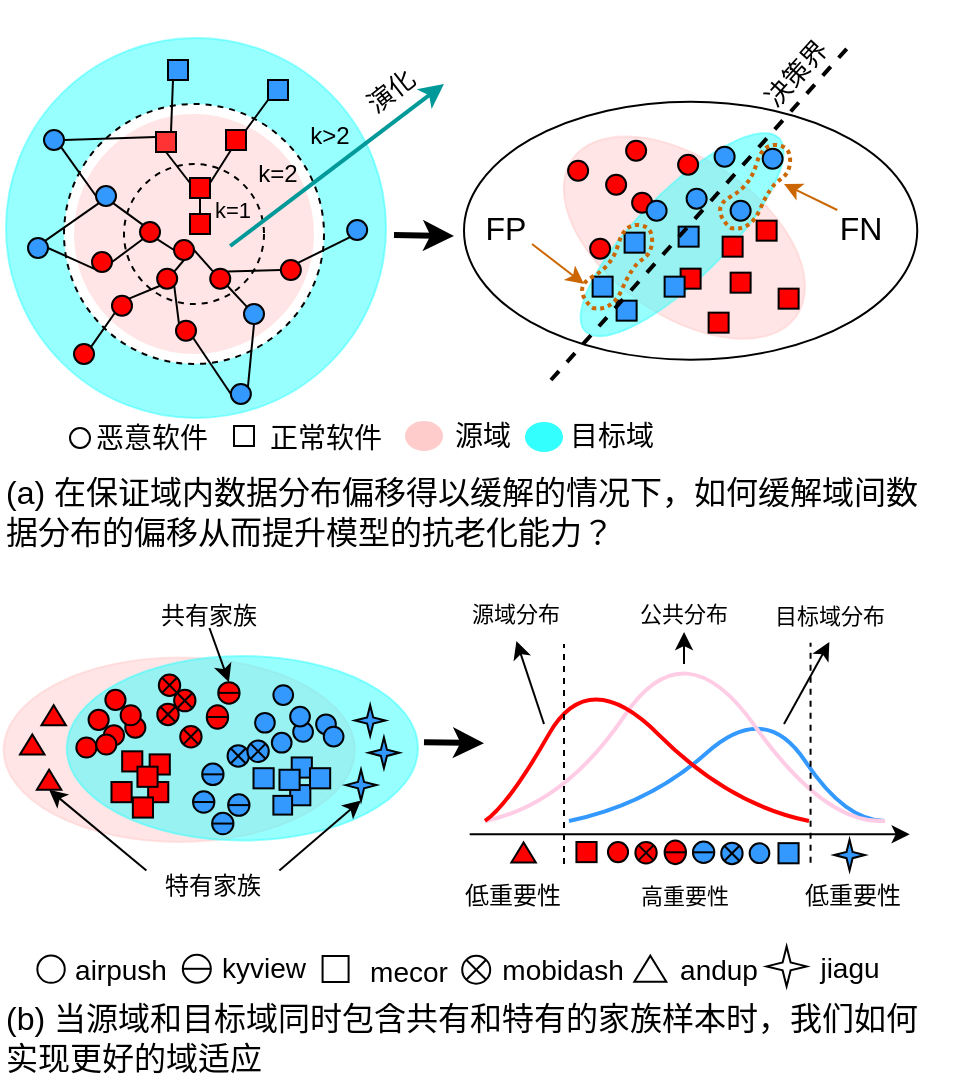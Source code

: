 <mxfile version="24.0.5" type="github">
  <diagram name="第 1 页" id="Jam8xNho5npcZTjq4bq5">
    <mxGraphModel dx="896" dy="1682" grid="1" gridSize="10" guides="1" tooltips="1" connect="1" arrows="1" fold="1" page="1" pageScale="1" pageWidth="827" pageHeight="1169" math="0" shadow="0">
      <root>
        <mxCell id="0" />
        <mxCell id="1" parent="0" />
        <mxCell id="_DNDC2X9swd_PHKsb7SI-1" value="" style="ellipse;whiteSpace=wrap;html=1;fontColor=#000000;fillColor=none;" vertex="1" parent="1">
          <mxGeometry x="450" y="-961.17" width="226.62" height="129" as="geometry" />
        </mxCell>
        <mxCell id="_DNDC2X9swd_PHKsb7SI-2" value="" style="ellipse;whiteSpace=wrap;html=1;strokeColor=#FFCCCC;fillColor=#FFCCCC;rotation=-145;gradientColor=none;textOpacity=50;opacity=50;" vertex="1" parent="1">
          <mxGeometry x="491.81" y="-932.17" width="136.75" height="78" as="geometry" />
        </mxCell>
        <mxCell id="_DNDC2X9swd_PHKsb7SI-3" value="" style="ellipse;whiteSpace=wrap;html=1;strokeColor=#33FFFF;fillColor=#33FFFF;rotation=-45;gradientColor=none;textOpacity=50;opacity=50;" vertex="1" parent="1">
          <mxGeometry x="490.68" y="-916.56" width="136.75" height="43.79" as="geometry" />
        </mxCell>
        <mxCell id="_DNDC2X9swd_PHKsb7SI-4" value="" style="ellipse;whiteSpace=wrap;html=1;aspect=fixed;strokeColor=#33FFFF;fillColor=#33FFFF;opacity=50;" vertex="1" parent="1">
          <mxGeometry x="221" y="-993" width="190" height="190" as="geometry" />
        </mxCell>
        <mxCell id="_DNDC2X9swd_PHKsb7SI-5" value="" style="ellipse;whiteSpace=wrap;html=1;aspect=fixed;strokeColor=#000000;fillColor=#FFFFFF;dashed=1;" vertex="1" parent="1">
          <mxGeometry x="250" y="-960" width="130" height="130" as="geometry" />
        </mxCell>
        <mxCell id="_DNDC2X9swd_PHKsb7SI-6" value="" style="ellipse;whiteSpace=wrap;html=1;aspect=fixed;strokeColor=none;fillColor=#FFCCCC;dashed=1;opacity=50;" vertex="1" parent="1">
          <mxGeometry x="255" y="-955" width="120" height="120" as="geometry" />
        </mxCell>
        <mxCell id="_DNDC2X9swd_PHKsb7SI-7" value="" style="ellipse;whiteSpace=wrap;html=1;aspect=fixed;strokeColor=#000000;fillColor=none;dashed=1;" vertex="1" parent="1">
          <mxGeometry x="280" y="-930" width="70" height="70" as="geometry" />
        </mxCell>
        <mxCell id="_DNDC2X9swd_PHKsb7SI-8" style="rounded=0;orthogonalLoop=1;jettySize=auto;html=1;exitX=0.5;exitY=1;exitDx=0;exitDy=0;entryX=1;entryY=0;entryDx=0;entryDy=0;endArrow=none;endFill=0;" edge="1" parent="1" source="_DNDC2X9swd_PHKsb7SI-9" target="_DNDC2X9swd_PHKsb7SI-13">
          <mxGeometry relative="1" as="geometry" />
        </mxCell>
        <mxCell id="_DNDC2X9swd_PHKsb7SI-9" value="" style="ellipse;whiteSpace=wrap;html=1;aspect=fixed;strokeColor=#000000;fillColor=#FF0000;" vertex="1" parent="1">
          <mxGeometry x="305" y="-892" width="10" height="10" as="geometry" />
        </mxCell>
        <mxCell id="_DNDC2X9swd_PHKsb7SI-10" value="" style="endArrow=classic;html=1;rounded=0;strokeWidth=3;" edge="1" parent="1">
          <mxGeometry width="50" height="50" relative="1" as="geometry">
            <mxPoint x="415" y="-894.5" as="sourcePoint" />
            <mxPoint x="445" y="-894" as="targetPoint" />
          </mxGeometry>
        </mxCell>
        <mxCell id="_DNDC2X9swd_PHKsb7SI-11" style="rounded=0;orthogonalLoop=1;jettySize=auto;html=1;exitX=0;exitY=0;exitDx=0;exitDy=0;entryX=1;entryY=0.5;entryDx=0;entryDy=0;endArrow=none;endFill=0;" edge="1" parent="1" source="_DNDC2X9swd_PHKsb7SI-12" target="_DNDC2X9swd_PHKsb7SI-9">
          <mxGeometry relative="1" as="geometry" />
        </mxCell>
        <mxCell id="_DNDC2X9swd_PHKsb7SI-12" value="" style="ellipse;whiteSpace=wrap;html=1;aspect=fixed;strokeColor=#000000;fillColor=#FF0000;" vertex="1" parent="1">
          <mxGeometry x="323.12" y="-877.67" width="10" height="10" as="geometry" />
        </mxCell>
        <mxCell id="_DNDC2X9swd_PHKsb7SI-13" value="" style="ellipse;whiteSpace=wrap;html=1;aspect=fixed;strokeColor=#000000;fillColor=#FF0000;" vertex="1" parent="1">
          <mxGeometry x="296.58" y="-877.67" width="10" height="10" as="geometry" />
        </mxCell>
        <mxCell id="_DNDC2X9swd_PHKsb7SI-14" style="edgeStyle=none;rounded=0;orthogonalLoop=1;jettySize=auto;html=1;exitX=1;exitY=1;exitDx=0;exitDy=0;entryX=0;entryY=0.5;entryDx=0;entryDy=0;strokeColor=#000000;strokeWidth=1;endArrow=none;endFill=0;" edge="1" parent="1" source="_DNDC2X9swd_PHKsb7SI-15" target="_DNDC2X9swd_PHKsb7SI-9">
          <mxGeometry relative="1" as="geometry" />
        </mxCell>
        <mxCell id="_DNDC2X9swd_PHKsb7SI-15" value="" style="ellipse;whiteSpace=wrap;html=1;aspect=fixed;strokeColor=#000000;fillColor=#FF0000;" vertex="1" parent="1">
          <mxGeometry x="288" y="-901" width="10" height="10" as="geometry" />
        </mxCell>
        <mxCell id="_DNDC2X9swd_PHKsb7SI-16" style="edgeStyle=none;rounded=0;orthogonalLoop=1;jettySize=auto;html=1;exitX=1;exitY=0.5;exitDx=0;exitDy=0;entryX=0;entryY=1;entryDx=0;entryDy=0;strokeColor=#000000;strokeWidth=1;startArrow=none;startFill=0;endArrow=none;endFill=0;" edge="1" parent="1" source="_DNDC2X9swd_PHKsb7SI-17" target="_DNDC2X9swd_PHKsb7SI-15">
          <mxGeometry relative="1" as="geometry" />
        </mxCell>
        <mxCell id="_DNDC2X9swd_PHKsb7SI-17" value="" style="ellipse;whiteSpace=wrap;html=1;aspect=fixed;strokeColor=#000000;fillColor=#FF0000;" vertex="1" parent="1">
          <mxGeometry x="264" y="-886" width="10" height="10" as="geometry" />
        </mxCell>
        <mxCell id="_DNDC2X9swd_PHKsb7SI-18" style="edgeStyle=none;rounded=0;orthogonalLoop=1;jettySize=auto;html=1;exitX=0;exitY=0;exitDx=0;exitDy=0;entryX=1;entryY=1;entryDx=0;entryDy=0;endArrow=none;endFill=0;" edge="1" parent="1" source="_DNDC2X9swd_PHKsb7SI-19" target="_DNDC2X9swd_PHKsb7SI-13">
          <mxGeometry relative="1" as="geometry" />
        </mxCell>
        <mxCell id="_DNDC2X9swd_PHKsb7SI-19" value="" style="ellipse;whiteSpace=wrap;html=1;aspect=fixed;strokeColor=#000000;fillColor=#FF0000;" vertex="1" parent="1">
          <mxGeometry x="306" y="-851.67" width="10" height="10" as="geometry" />
        </mxCell>
        <mxCell id="_DNDC2X9swd_PHKsb7SI-20" style="edgeStyle=none;rounded=0;orthogonalLoop=1;jettySize=auto;html=1;exitX=1;exitY=0;exitDx=0;exitDy=0;entryX=0;entryY=1;entryDx=0;entryDy=0;endArrow=none;endFill=0;" edge="1" parent="1" source="_DNDC2X9swd_PHKsb7SI-21" target="_DNDC2X9swd_PHKsb7SI-13">
          <mxGeometry relative="1" as="geometry" />
        </mxCell>
        <mxCell id="_DNDC2X9swd_PHKsb7SI-21" value="" style="ellipse;whiteSpace=wrap;html=1;aspect=fixed;strokeColor=#000000;fillColor=#FF0000;" vertex="1" parent="1">
          <mxGeometry x="274" y="-864.17" width="10" height="10" as="geometry" />
        </mxCell>
        <mxCell id="_DNDC2X9swd_PHKsb7SI-22" style="edgeStyle=none;rounded=0;orthogonalLoop=1;jettySize=auto;html=1;exitX=0;exitY=0;exitDx=0;exitDy=0;entryX=1;entryY=1;entryDx=0;entryDy=0;endArrow=none;endFill=0;" edge="1" parent="1" source="_DNDC2X9swd_PHKsb7SI-23" target="_DNDC2X9swd_PHKsb7SI-12">
          <mxGeometry relative="1" as="geometry" />
        </mxCell>
        <mxCell id="_DNDC2X9swd_PHKsb7SI-23" value="" style="ellipse;whiteSpace=wrap;html=1;aspect=fixed;strokeColor=#000000;fillColor=#3399FF;" vertex="1" parent="1">
          <mxGeometry x="340" y="-860" width="10" height="10" as="geometry" />
        </mxCell>
        <mxCell id="_DNDC2X9swd_PHKsb7SI-24" style="edgeStyle=none;rounded=0;orthogonalLoop=1;jettySize=auto;html=1;exitX=0;exitY=0.5;exitDx=0;exitDy=0;entryX=1;entryY=0;entryDx=0;entryDy=0;endArrow=none;endFill=0;" edge="1" parent="1" source="_DNDC2X9swd_PHKsb7SI-26" target="_DNDC2X9swd_PHKsb7SI-12">
          <mxGeometry relative="1" as="geometry" />
        </mxCell>
        <mxCell id="_DNDC2X9swd_PHKsb7SI-25" style="edgeStyle=none;rounded=0;orthogonalLoop=1;jettySize=auto;html=1;exitX=1;exitY=0;exitDx=0;exitDy=0;entryX=0;entryY=1;entryDx=0;entryDy=0;strokeColor=#000000;strokeWidth=1;endArrow=none;endFill=0;" edge="1" parent="1" source="_DNDC2X9swd_PHKsb7SI-26" target="_DNDC2X9swd_PHKsb7SI-47">
          <mxGeometry relative="1" as="geometry" />
        </mxCell>
        <mxCell id="_DNDC2X9swd_PHKsb7SI-26" value="" style="ellipse;whiteSpace=wrap;html=1;aspect=fixed;strokeColor=#000000;fillColor=#FF0000;" vertex="1" parent="1">
          <mxGeometry x="358.43" y="-882" width="10" height="10" as="geometry" />
        </mxCell>
        <mxCell id="_DNDC2X9swd_PHKsb7SI-27" style="edgeStyle=none;rounded=0;orthogonalLoop=1;jettySize=auto;html=1;exitX=1;exitY=1;exitDx=0;exitDy=0;entryX=0;entryY=0;entryDx=0;entryDy=0;strokeColor=#000000;strokeWidth=1;startArrow=none;startFill=0;endArrow=none;endFill=0;" edge="1" parent="1" source="_DNDC2X9swd_PHKsb7SI-28" target="_DNDC2X9swd_PHKsb7SI-15">
          <mxGeometry relative="1" as="geometry" />
        </mxCell>
        <mxCell id="_DNDC2X9swd_PHKsb7SI-28" value="" style="ellipse;whiteSpace=wrap;html=1;aspect=fixed;strokeColor=#000000;fillColor=#3399FF;" vertex="1" parent="1">
          <mxGeometry x="266" y="-919" width="10" height="10" as="geometry" />
        </mxCell>
        <mxCell id="_DNDC2X9swd_PHKsb7SI-29" style="edgeStyle=none;rounded=0;orthogonalLoop=1;jettySize=auto;html=1;exitX=1;exitY=0.5;exitDx=0;exitDy=0;entryX=0;entryY=0.25;entryDx=0;entryDy=0;strokeColor=#000000;strokeWidth=1;endArrow=none;endFill=0;" edge="1" parent="1" source="_DNDC2X9swd_PHKsb7SI-31" target="_DNDC2X9swd_PHKsb7SI-36">
          <mxGeometry relative="1" as="geometry" />
        </mxCell>
        <mxCell id="_DNDC2X9swd_PHKsb7SI-30" style="edgeStyle=none;rounded=0;orthogonalLoop=1;jettySize=auto;html=1;exitX=1;exitY=1;exitDx=0;exitDy=0;entryX=0;entryY=0.5;entryDx=0;entryDy=0;strokeColor=#000000;strokeWidth=1;endArrow=none;endFill=0;" edge="1" parent="1" source="_DNDC2X9swd_PHKsb7SI-31" target="_DNDC2X9swd_PHKsb7SI-28">
          <mxGeometry relative="1" as="geometry" />
        </mxCell>
        <mxCell id="_DNDC2X9swd_PHKsb7SI-31" value="" style="ellipse;whiteSpace=wrap;html=1;aspect=fixed;strokeColor=#000000;fillColor=#3399FF;" vertex="1" parent="1">
          <mxGeometry x="240" y="-947" width="10" height="10" as="geometry" />
        </mxCell>
        <mxCell id="_DNDC2X9swd_PHKsb7SI-32" value="" style="whiteSpace=wrap;html=1;aspect=fixed;strokeColor=#000000;fillColor=#FF0000;" vertex="1" parent="1">
          <mxGeometry x="313" y="-923" width="10" height="10" as="geometry" />
        </mxCell>
        <mxCell id="_DNDC2X9swd_PHKsb7SI-33" style="edgeStyle=none;rounded=0;orthogonalLoop=1;jettySize=auto;html=1;exitX=0.25;exitY=1;exitDx=0;exitDy=0;entryX=1;entryY=0.25;entryDx=0;entryDy=0;strokeColor=#000000;strokeWidth=1;endArrow=none;endFill=0;" edge="1" parent="1" source="_DNDC2X9swd_PHKsb7SI-34" target="_DNDC2X9swd_PHKsb7SI-32">
          <mxGeometry relative="1" as="geometry" />
        </mxCell>
        <mxCell id="_DNDC2X9swd_PHKsb7SI-34" value="" style="whiteSpace=wrap;html=1;aspect=fixed;strokeColor=#000000;fillColor=#FF0000;" vertex="1" parent="1">
          <mxGeometry x="331" y="-947" width="10" height="10" as="geometry" />
        </mxCell>
        <mxCell id="_DNDC2X9swd_PHKsb7SI-35" style="edgeStyle=none;rounded=0;orthogonalLoop=1;jettySize=auto;html=1;exitX=0.5;exitY=1;exitDx=0;exitDy=0;entryX=0;entryY=0.25;entryDx=0;entryDy=0;strokeColor=#000000;strokeWidth=1;endArrow=none;endFill=0;" edge="1" parent="1" source="_DNDC2X9swd_PHKsb7SI-36" target="_DNDC2X9swd_PHKsb7SI-32">
          <mxGeometry relative="1" as="geometry" />
        </mxCell>
        <mxCell id="_DNDC2X9swd_PHKsb7SI-36" value="" style="whiteSpace=wrap;html=1;aspect=fixed;strokeColor=#000000;fillColor=#FF3333;" vertex="1" parent="1">
          <mxGeometry x="296" y="-946" width="10" height="10" as="geometry" />
        </mxCell>
        <mxCell id="_DNDC2X9swd_PHKsb7SI-37" style="edgeStyle=none;rounded=0;orthogonalLoop=1;jettySize=auto;html=1;exitX=0.25;exitY=1;exitDx=0;exitDy=0;entryX=0.75;entryY=0;entryDx=0;entryDy=0;strokeColor=#000000;strokeWidth=1;endArrow=none;endFill=0;" edge="1" parent="1" source="_DNDC2X9swd_PHKsb7SI-38" target="_DNDC2X9swd_PHKsb7SI-36">
          <mxGeometry relative="1" as="geometry" />
        </mxCell>
        <mxCell id="_DNDC2X9swd_PHKsb7SI-38" value="" style="whiteSpace=wrap;html=1;aspect=fixed;strokeColor=#000000;fillColor=#3399FF;" vertex="1" parent="1">
          <mxGeometry x="302" y="-982" width="10" height="10" as="geometry" />
        </mxCell>
        <mxCell id="_DNDC2X9swd_PHKsb7SI-39" style="edgeStyle=none;rounded=0;orthogonalLoop=1;jettySize=auto;html=1;exitX=0;exitY=1;exitDx=0;exitDy=0;entryX=1;entryY=0;entryDx=0;entryDy=0;strokeColor=#000000;strokeWidth=1;endArrow=none;endFill=0;" edge="1" parent="1" source="_DNDC2X9swd_PHKsb7SI-40" target="_DNDC2X9swd_PHKsb7SI-34">
          <mxGeometry relative="1" as="geometry" />
        </mxCell>
        <mxCell id="_DNDC2X9swd_PHKsb7SI-40" value="" style="whiteSpace=wrap;html=1;aspect=fixed;strokeColor=#000000;fillColor=#3399FF;" vertex="1" parent="1">
          <mxGeometry x="352" y="-972" width="10" height="10" as="geometry" />
        </mxCell>
        <mxCell id="_DNDC2X9swd_PHKsb7SI-41" style="edgeStyle=none;rounded=0;orthogonalLoop=1;jettySize=auto;html=1;exitX=1;exitY=0.5;exitDx=0;exitDy=0;entryX=0;entryY=1;entryDx=0;entryDy=0;strokeColor=#000000;strokeWidth=1;endArrow=none;endFill=0;" edge="1" parent="1" source="_DNDC2X9swd_PHKsb7SI-43" target="_DNDC2X9swd_PHKsb7SI-17">
          <mxGeometry relative="1" as="geometry" />
        </mxCell>
        <mxCell id="_DNDC2X9swd_PHKsb7SI-42" style="edgeStyle=none;rounded=0;orthogonalLoop=1;jettySize=auto;html=1;exitX=1;exitY=0;exitDx=0;exitDy=0;entryX=0;entryY=1;entryDx=0;entryDy=0;strokeColor=#000000;strokeWidth=1;endArrow=none;endFill=0;" edge="1" parent="1" source="_DNDC2X9swd_PHKsb7SI-43" target="_DNDC2X9swd_PHKsb7SI-28">
          <mxGeometry relative="1" as="geometry" />
        </mxCell>
        <mxCell id="_DNDC2X9swd_PHKsb7SI-43" value="" style="ellipse;whiteSpace=wrap;html=1;aspect=fixed;strokeColor=#000000;fillColor=#3399FF;" vertex="1" parent="1">
          <mxGeometry x="232" y="-893" width="10" height="10" as="geometry" />
        </mxCell>
        <mxCell id="_DNDC2X9swd_PHKsb7SI-44" style="edgeStyle=none;rounded=0;orthogonalLoop=1;jettySize=auto;html=1;exitX=1;exitY=0;exitDx=0;exitDy=0;entryX=0.5;entryY=1;entryDx=0;entryDy=0;strokeColor=#000000;strokeWidth=1;endArrow=none;endFill=0;" edge="1" parent="1" source="_DNDC2X9swd_PHKsb7SI-46" target="_DNDC2X9swd_PHKsb7SI-23">
          <mxGeometry relative="1" as="geometry" />
        </mxCell>
        <mxCell id="_DNDC2X9swd_PHKsb7SI-45" style="edgeStyle=none;rounded=0;orthogonalLoop=1;jettySize=auto;html=1;exitX=0;exitY=0.5;exitDx=0;exitDy=0;entryX=1;entryY=1;entryDx=0;entryDy=0;strokeColor=#000000;strokeWidth=1;endArrow=none;endFill=0;" edge="1" parent="1" source="_DNDC2X9swd_PHKsb7SI-46" target="_DNDC2X9swd_PHKsb7SI-19">
          <mxGeometry relative="1" as="geometry" />
        </mxCell>
        <mxCell id="_DNDC2X9swd_PHKsb7SI-46" value="" style="ellipse;whiteSpace=wrap;html=1;aspect=fixed;strokeColor=#000000;fillColor=#3399FF;" vertex="1" parent="1">
          <mxGeometry x="333.43" y="-820" width="10" height="10" as="geometry" />
        </mxCell>
        <mxCell id="_DNDC2X9swd_PHKsb7SI-47" value="" style="ellipse;whiteSpace=wrap;html=1;aspect=fixed;strokeColor=#000000;fillColor=#3399FF;" vertex="1" parent="1">
          <mxGeometry x="391.58" y="-902" width="10" height="10" as="geometry" />
        </mxCell>
        <mxCell id="_DNDC2X9swd_PHKsb7SI-48" style="edgeStyle=none;rounded=0;orthogonalLoop=1;jettySize=auto;html=1;exitX=1;exitY=0;exitDx=0;exitDy=0;entryX=0;entryY=1;entryDx=0;entryDy=0;strokeColor=#000000;strokeWidth=1;startArrow=none;startFill=0;endArrow=none;endFill=0;" edge="1" parent="1" source="_DNDC2X9swd_PHKsb7SI-49" target="_DNDC2X9swd_PHKsb7SI-21">
          <mxGeometry relative="1" as="geometry" />
        </mxCell>
        <mxCell id="_DNDC2X9swd_PHKsb7SI-49" value="" style="ellipse;whiteSpace=wrap;html=1;aspect=fixed;strokeColor=#000000;fillColor=#FF0000;" vertex="1" parent="1">
          <mxGeometry x="255" y="-840" width="10" height="10" as="geometry" />
        </mxCell>
        <mxCell id="_DNDC2X9swd_PHKsb7SI-50" value="" style="endArrow=classic;html=1;rounded=0;strokeWidth=2;strokeColor=#009999;" edge="1" parent="1">
          <mxGeometry width="50" height="50" relative="1" as="geometry">
            <mxPoint x="333.09" y="-889" as="sourcePoint" />
            <mxPoint x="440" y="-970" as="targetPoint" />
          </mxGeometry>
        </mxCell>
        <mxCell id="_DNDC2X9swd_PHKsb7SI-51" value="&lt;font style=&quot;font-size: 13px;&quot;&gt;演化&lt;/font&gt;" style="text;html=1;strokeColor=none;fillColor=none;align=center;verticalAlign=middle;whiteSpace=wrap;rounded=0;fontSize=16;rotation=322;" vertex="1" parent="1">
          <mxGeometry x="392.43" y="-977.38" width="41.47" height="18.76" as="geometry" />
        </mxCell>
        <mxCell id="_DNDC2X9swd_PHKsb7SI-52" value="&lt;font style=&quot;font-size: 13px;&quot;&gt;决策界&lt;/font&gt;" style="text;html=1;strokeColor=none;fillColor=none;align=center;verticalAlign=middle;whiteSpace=wrap;rounded=0;fontSize=16;rotation=312;" vertex="1" parent="1">
          <mxGeometry x="584.71" y="-994.84" width="60" height="37" as="geometry" />
        </mxCell>
        <mxCell id="_DNDC2X9swd_PHKsb7SI-53" value="" style="ellipse;whiteSpace=wrap;html=1;aspect=fixed;strokeColor=#000000;fontSize=16;fillColor=#FFFFFF;gradientColor=none;rotation=-90;container=0;" vertex="1" parent="1">
          <mxGeometry x="236.68" y="-534.27" width="13.696" height="13.696" as="geometry" />
        </mxCell>
        <mxCell id="_DNDC2X9swd_PHKsb7SI-54" value="" style="ellipse;whiteSpace=wrap;html=1;aspect=fixed;strokeColor=#000000;fillColor=#FFFFFF;" vertex="1" parent="1">
          <mxGeometry x="253" y="-798" width="10" height="10" as="geometry" />
        </mxCell>
        <mxCell id="_DNDC2X9swd_PHKsb7SI-55" value="&lt;span style=&quot;font-size: 14px;&quot;&gt;恶意软件&lt;/span&gt;" style="text;html=1;strokeColor=none;fillColor=none;align=center;verticalAlign=middle;whiteSpace=wrap;rounded=0;fontSize=16;" vertex="1" parent="1">
          <mxGeometry x="261" y="-809" width="66" height="30" as="geometry" />
        </mxCell>
        <mxCell id="_DNDC2X9swd_PHKsb7SI-56" value="" style="whiteSpace=wrap;html=1;aspect=fixed;strokeColor=#000000;fillColor=#FFFFFF;" vertex="1" parent="1">
          <mxGeometry x="335" y="-799" width="10" height="10" as="geometry" />
        </mxCell>
        <mxCell id="_DNDC2X9swd_PHKsb7SI-57" value="&lt;span style=&quot;font-size: 14px;&quot;&gt;正常软件&lt;/span&gt;" style="text;html=1;strokeColor=none;fillColor=none;align=center;verticalAlign=middle;whiteSpace=wrap;rounded=0;fontSize=16;" vertex="1" parent="1">
          <mxGeometry x="348" y="-809" width="66" height="30" as="geometry" />
        </mxCell>
        <mxCell id="_DNDC2X9swd_PHKsb7SI-58" value="" style="ellipse;whiteSpace=wrap;html=1;strokeColor=#FFFFFF;fontSize=14;fillColor=#FFCCCC;gradientColor=none;" vertex="1" parent="1">
          <mxGeometry x="420" y="-802" width="20" height="16" as="geometry" />
        </mxCell>
        <mxCell id="_DNDC2X9swd_PHKsb7SI-59" value="" style="ellipse;whiteSpace=wrap;html=1;strokeColor=#FFFFFF;fontSize=14;fillColor=#33FFFF;gradientColor=none;" vertex="1" parent="1">
          <mxGeometry x="480.0" y="-801.5" width="20" height="16" as="geometry" />
        </mxCell>
        <mxCell id="_DNDC2X9swd_PHKsb7SI-60" value="源域" style="text;html=1;strokeColor=none;fillColor=none;align=center;verticalAlign=middle;whiteSpace=wrap;rounded=0;fontSize=14;" vertex="1" parent="1">
          <mxGeometry x="439.06" y="-803" width="40.94" height="18" as="geometry" />
        </mxCell>
        <mxCell id="_DNDC2X9swd_PHKsb7SI-61" value="目标域" style="text;html=1;strokeColor=none;fillColor=none;align=center;verticalAlign=middle;whiteSpace=wrap;rounded=0;fontSize=14;" vertex="1" parent="1">
          <mxGeometry x="501.0" y="-802.5" width="45.54" height="17" as="geometry" />
        </mxCell>
        <mxCell id="_DNDC2X9swd_PHKsb7SI-62" value="&lt;span style=&quot;font-size: 14px;&quot;&gt;airpush&lt;/span&gt;" style="text;html=1;strokeColor=none;fillColor=none;align=center;verticalAlign=middle;whiteSpace=wrap;rounded=0;fontSize=16;" vertex="1" parent="1">
          <mxGeometry x="251.76" y="-536.27" width="52.87" height="16.27" as="geometry" />
        </mxCell>
        <mxCell id="_DNDC2X9swd_PHKsb7SI-63" value="" style="verticalLabelPosition=bottom;verticalAlign=top;html=1;shape=mxgraph.basic.4_point_star_2;dx=0.8;strokeColor=#000000;fontSize=16;fillColor=#FFFFFF;gradientColor=none;rotation=-90;" vertex="1" parent="1">
          <mxGeometry x="601.31" y="-538.8" width="20" height="20" as="geometry" />
        </mxCell>
        <mxCell id="_DNDC2X9swd_PHKsb7SI-64" value="" style="verticalLabelPosition=bottom;verticalAlign=top;html=1;shape=mxgraph.basic.acute_triangle;dx=0.5;rotation=0;fillColor=#FFFFFF;" vertex="1" parent="1">
          <mxGeometry x="535.15" y="-534.12" width="16" height="13" as="geometry" />
        </mxCell>
        <mxCell id="_DNDC2X9swd_PHKsb7SI-65" style="edgeStyle=none;rounded=0;orthogonalLoop=1;jettySize=auto;html=1;exitX=1;exitY=1;exitDx=0;exitDy=0;strokeColor=#CC6600;strokeWidth=1;endArrow=classic;endFill=1;" edge="1" parent="1" source="_DNDC2X9swd_PHKsb7SI-66">
          <mxGeometry relative="1" as="geometry">
            <mxPoint x="510" y="-870" as="targetPoint" />
          </mxGeometry>
        </mxCell>
        <mxCell id="_DNDC2X9swd_PHKsb7SI-66" value="FP" style="text;html=1;strokeColor=none;fillColor=none;align=center;verticalAlign=middle;whiteSpace=wrap;rounded=0;fontSize=16;rotation=0;" vertex="1" parent="1">
          <mxGeometry x="457.68" y="-905.67" width="26.32" height="15.67" as="geometry" />
        </mxCell>
        <mxCell id="_DNDC2X9swd_PHKsb7SI-67" style="edgeStyle=none;rounded=0;orthogonalLoop=1;jettySize=auto;html=1;exitX=0;exitY=0;exitDx=0;exitDy=0;strokeColor=#CC6600;strokeWidth=1;endArrow=classic;endFill=1;" edge="1" parent="1" source="_DNDC2X9swd_PHKsb7SI-68">
          <mxGeometry relative="1" as="geometry">
            <mxPoint x="610" y="-920" as="targetPoint" />
          </mxGeometry>
        </mxCell>
        <mxCell id="_DNDC2X9swd_PHKsb7SI-68" value="FN" style="text;html=1;strokeColor=none;fillColor=none;align=center;verticalAlign=middle;whiteSpace=wrap;rounded=0;fontSize=16;rotation=0;" vertex="1" parent="1">
          <mxGeometry x="636.62" y="-907" width="23.38" height="17" as="geometry" />
        </mxCell>
        <mxCell id="_DNDC2X9swd_PHKsb7SI-69" value="" style="ellipse;whiteSpace=wrap;html=1;aspect=fixed;strokeColor=#000000;fillColor=#FF0000;" vertex="1" parent="1">
          <mxGeometry x="513.06" y="-892.67" width="10" height="10" as="geometry" />
        </mxCell>
        <mxCell id="_DNDC2X9swd_PHKsb7SI-70" value="" style="whiteSpace=wrap;html=1;aspect=fixed;strokeColor=#000000;fillColor=#FF0000;" vertex="1" parent="1">
          <mxGeometry x="583.31" y="-875.67" width="10" height="10" as="geometry" />
        </mxCell>
        <mxCell id="_DNDC2X9swd_PHKsb7SI-71" value="" style="ellipse;whiteSpace=wrap;html=1;aspect=fixed;strokeColor=#000000;fillColor=#3399FF;" vertex="1" parent="1">
          <mxGeometry x="575.31" y="-938.67" width="10" height="10" as="geometry" />
        </mxCell>
        <mxCell id="_DNDC2X9swd_PHKsb7SI-72" value="" style="whiteSpace=wrap;html=1;aspect=fixed;strokeColor=#000000;fillColor=#3399FF;" vertex="1" parent="1">
          <mxGeometry x="526.31" y="-861.67" width="10" height="10" as="geometry" />
        </mxCell>
        <mxCell id="_DNDC2X9swd_PHKsb7SI-73" value="" style="ellipse;whiteSpace=wrap;html=1;aspect=fixed;strokeColor=#000000;fillColor=#FF0000;" vertex="1" parent="1">
          <mxGeometry x="531.06" y="-941.67" width="10" height="10" as="geometry" />
        </mxCell>
        <mxCell id="_DNDC2X9swd_PHKsb7SI-74" value="" style="ellipse;whiteSpace=wrap;html=1;aspect=fixed;strokeColor=#000000;fillColor=#FF0000;" vertex="1" parent="1">
          <mxGeometry x="502.06" y="-931.67" width="10" height="10" as="geometry" />
        </mxCell>
        <mxCell id="_DNDC2X9swd_PHKsb7SI-75" value="" style="ellipse;whiteSpace=wrap;html=1;aspect=fixed;strokeColor=#000000;fillColor=#FF0000;" vertex="1" parent="1">
          <mxGeometry x="534.06" y="-915.67" width="10" height="10" as="geometry" />
        </mxCell>
        <mxCell id="_DNDC2X9swd_PHKsb7SI-76" value="" style="ellipse;whiteSpace=wrap;html=1;aspect=fixed;strokeColor=#000000;fillColor=#FF0000;" vertex="1" parent="1">
          <mxGeometry x="521.06" y="-924.67" width="10" height="10" as="geometry" />
        </mxCell>
        <mxCell id="_DNDC2X9swd_PHKsb7SI-77" value="" style="whiteSpace=wrap;html=1;aspect=fixed;strokeColor=#000000;fillColor=#FF0000;" vertex="1" parent="1">
          <mxGeometry x="607.31" y="-867.67" width="10" height="10" as="geometry" />
        </mxCell>
        <mxCell id="_DNDC2X9swd_PHKsb7SI-78" value="" style="whiteSpace=wrap;html=1;aspect=fixed;strokeColor=#000000;fillColor=#FF0000;" vertex="1" parent="1">
          <mxGeometry x="579.31" y="-893.67" width="10" height="10" as="geometry" />
        </mxCell>
        <mxCell id="_DNDC2X9swd_PHKsb7SI-79" value="" style="whiteSpace=wrap;html=1;aspect=fixed;strokeColor=#000000;fillColor=#FF0000;direction=south;" vertex="1" parent="1">
          <mxGeometry x="572.31" y="-855.67" width="10" height="10" as="geometry" />
        </mxCell>
        <mxCell id="_DNDC2X9swd_PHKsb7SI-80" value="" style="whiteSpace=wrap;html=1;aspect=fixed;strokeColor=#000000;fillColor=#FF0000;" vertex="1" parent="1">
          <mxGeometry x="558.31" y="-877.67" width="10" height="10" as="geometry" />
        </mxCell>
        <mxCell id="_DNDC2X9swd_PHKsb7SI-81" value="" style="whiteSpace=wrap;html=1;aspect=fixed;strokeColor=#000000;fillColor=#3399FF;" vertex="1" parent="1">
          <mxGeometry x="550.31" y="-873.67" width="10" height="10" as="geometry" />
        </mxCell>
        <mxCell id="_DNDC2X9swd_PHKsb7SI-82" value="" style="whiteSpace=wrap;html=1;aspect=fixed;strokeColor=#000000;fillColor=#3399FF;" vertex="1" parent="1">
          <mxGeometry x="530.31" y="-895.67" width="10" height="10" as="geometry" />
        </mxCell>
        <mxCell id="_DNDC2X9swd_PHKsb7SI-83" value="" style="whiteSpace=wrap;html=1;aspect=fixed;strokeColor=#000000;fillColor=#3399FF;" vertex="1" parent="1">
          <mxGeometry x="557.31" y="-898.67" width="10" height="10" as="geometry" />
        </mxCell>
        <mxCell id="_DNDC2X9swd_PHKsb7SI-84" value="" style="ellipse;whiteSpace=wrap;html=1;aspect=fixed;strokeColor=#000000;fillColor=#3399FF;" vertex="1" parent="1">
          <mxGeometry x="599.31" y="-937.67" width="10" height="10" as="geometry" />
        </mxCell>
        <mxCell id="_DNDC2X9swd_PHKsb7SI-85" value="" style="ellipse;whiteSpace=wrap;html=1;aspect=fixed;strokeColor=#000000;fillColor=#3399FF;" vertex="1" parent="1">
          <mxGeometry x="541.31" y="-911.67" width="10" height="10" as="geometry" />
        </mxCell>
        <mxCell id="_DNDC2X9swd_PHKsb7SI-86" value="" style="ellipse;whiteSpace=wrap;html=1;aspect=fixed;strokeColor=#000000;fillColor=#3399FF;" vertex="1" parent="1">
          <mxGeometry x="561.31" y="-917.67" width="10" height="10" as="geometry" />
        </mxCell>
        <mxCell id="_DNDC2X9swd_PHKsb7SI-87" value="" style="ellipse;whiteSpace=wrap;html=1;aspect=fixed;strokeColor=#000000;fillColor=#3399FF;" vertex="1" parent="1">
          <mxGeometry x="583.31" y="-911.67" width="10" height="10" as="geometry" />
        </mxCell>
        <mxCell id="_DNDC2X9swd_PHKsb7SI-88" value="" style="whiteSpace=wrap;html=1;aspect=fixed;strokeColor=#000000;fillColor=#3399FF;" vertex="1" parent="1">
          <mxGeometry x="514.31" y="-873.67" width="10" height="10" as="geometry" />
        </mxCell>
        <mxCell id="_DNDC2X9swd_PHKsb7SI-89" value="" style="ellipse;whiteSpace=wrap;html=1;aspect=fixed;strokeColor=#000000;fillColor=#FF0000;" vertex="1" parent="1">
          <mxGeometry x="557.06" y="-934.67" width="10" height="10" as="geometry" />
        </mxCell>
        <mxCell id="_DNDC2X9swd_PHKsb7SI-90" value="" style="whiteSpace=wrap;html=1;aspect=fixed;strokeColor=#000000;fillColor=#FF0000;" vertex="1" parent="1">
          <mxGeometry x="596.31" y="-901.67" width="10" height="10" as="geometry" />
        </mxCell>
        <mxCell id="_DNDC2X9swd_PHKsb7SI-91" value="" style="endArrow=none;dashed=1;html=1;rounded=0;fontColor=#000000;startArrow=none;strokeWidth=2;" edge="1" parent="1">
          <mxGeometry width="50" height="50" relative="1" as="geometry">
            <mxPoint x="493.49" y="-822" as="sourcePoint" />
            <mxPoint x="643.49" y="-990" as="targetPoint" />
          </mxGeometry>
        </mxCell>
        <mxCell id="_DNDC2X9swd_PHKsb7SI-92" value="" style="curved=1;endArrow=none;html=1;rounded=0;endFill=0;strokeWidth=2;strokeColor=#CC6600;dashed=1;dashPattern=1 1;" edge="1" parent="1">
          <mxGeometry width="50" height="50" relative="1" as="geometry">
            <mxPoint x="583.06" y="-898" as="sourcePoint" />
            <mxPoint x="583.06" y="-898" as="targetPoint" />
            <Array as="points">
              <mxPoint x="593.06" y="-896" />
              <mxPoint x="603.06" y="-919" />
              <mxPoint x="613.06" y="-925.33" />
              <mxPoint x="613.06" y="-939" />
              <mxPoint x="599" y="-940" />
              <mxPoint x="593.06" y="-919" />
              <mxPoint x="573.06" y="-908" />
            </Array>
          </mxGeometry>
        </mxCell>
        <mxCell id="_DNDC2X9swd_PHKsb7SI-93" value="" style="curved=1;endArrow=none;html=1;rounded=0;endFill=0;strokeWidth=2;strokeColor=#CC6600;dashed=1;dashPattern=1 1;" edge="1" parent="1">
          <mxGeometry width="50" height="50" relative="1" as="geometry">
            <mxPoint x="514.06" y="-858" as="sourcePoint" />
            <mxPoint x="514.06" y="-858" as="targetPoint" />
            <Array as="points">
              <mxPoint x="524.06" y="-856" />
              <mxPoint x="534.06" y="-879" />
              <mxPoint x="544.06" y="-885.33" />
              <mxPoint x="544.06" y="-899" />
              <mxPoint x="530" y="-900" />
              <mxPoint x="524.06" y="-879" />
              <mxPoint x="504.06" y="-868" />
            </Array>
          </mxGeometry>
        </mxCell>
        <mxCell id="_DNDC2X9swd_PHKsb7SI-94" value="&lt;span style=&quot;font-size: 14px;&quot;&gt;mecor&lt;/span&gt;" style="text;html=1;strokeColor=none;fillColor=none;align=center;verticalAlign=middle;whiteSpace=wrap;rounded=0;fontSize=16;" vertex="1" parent="1">
          <mxGeometry x="398.59" y="-537.42" width="46.75" height="20" as="geometry" />
        </mxCell>
        <mxCell id="_DNDC2X9swd_PHKsb7SI-95" value="" style="whiteSpace=wrap;html=1;aspect=fixed;strokeColor=#000000;fontSize=16;fillColor=#FFFFFF;gradientColor=none;rotation=0;" vertex="1" parent="1">
          <mxGeometry x="379.29" y="-534" width="13" height="13" as="geometry" />
        </mxCell>
        <mxCell id="_DNDC2X9swd_PHKsb7SI-96" value="&lt;font style=&quot;font-size: 12px;&quot;&gt;特有家族&lt;/font&gt;" style="text;html=1;strokeColor=none;fillColor=none;align=center;verticalAlign=middle;whiteSpace=wrap;rounded=0;fontSize=14;" vertex="1" parent="1">
          <mxGeometry x="257.95" y="-576.77" width="132.97" height="14" as="geometry" />
        </mxCell>
        <mxCell id="_DNDC2X9swd_PHKsb7SI-97" value="&lt;font style=&quot;font-size: 12px;&quot;&gt;共有家族&lt;/font&gt;" style="text;html=1;strokeColor=none;fillColor=none;align=center;verticalAlign=middle;whiteSpace=wrap;rounded=0;fontSize=14;" vertex="1" parent="1">
          <mxGeometry x="267.27" y="-712" width="110.91" height="14" as="geometry" />
        </mxCell>
        <mxCell id="_DNDC2X9swd_PHKsb7SI-98" value="" style="shape=sumEllipse;perimeter=ellipsePerimeter;whiteSpace=wrap;html=1;backgroundOutline=1;fillColor=#FFFFFF;" vertex="1" parent="1">
          <mxGeometry x="449.1" y="-534.12" width="14" height="14" as="geometry" />
        </mxCell>
        <mxCell id="_DNDC2X9swd_PHKsb7SI-99" value="" style="shape=lineEllipse;perimeter=ellipsePerimeter;whiteSpace=wrap;html=1;backgroundOutline=1;fillColor=#FFFFFF;" vertex="1" parent="1">
          <mxGeometry x="309.41" y="-534.6" width="14" height="14" as="geometry" />
        </mxCell>
        <mxCell id="_DNDC2X9swd_PHKsb7SI-100" value="&lt;span style=&quot;font-size: 14px;&quot;&gt;mobidash&lt;/span&gt;" style="text;html=1;strokeColor=none;fillColor=none;align=center;verticalAlign=middle;whiteSpace=wrap;rounded=0;fontSize=16;" vertex="1" parent="1">
          <mxGeometry x="471.2" y="-537.8" width="56.8" height="20" as="geometry" />
        </mxCell>
        <mxCell id="_DNDC2X9swd_PHKsb7SI-101" value="&lt;span style=&quot;font-size: 14px;&quot;&gt;kyview&lt;/span&gt;" style="text;html=1;strokeColor=none;fillColor=none;align=center;verticalAlign=middle;whiteSpace=wrap;rounded=0;fontSize=16;" vertex="1" parent="1">
          <mxGeometry x="331.15" y="-538.8" width="37.94" height="20" as="geometry" />
        </mxCell>
        <mxCell id="_DNDC2X9swd_PHKsb7SI-102" style="edgeStyle=none;rounded=0;orthogonalLoop=1;jettySize=auto;html=1;entryX=1;entryY=0.5;entryDx=0;entryDy=0;strokeColor=#CC6600;strokeWidth=1;endArrow=classic;endFill=1;" edge="1" parent="1">
          <mxGeometry relative="1" as="geometry">
            <mxPoint x="474.73" y="-544" as="sourcePoint" />
            <mxPoint x="474.73" y="-544" as="targetPoint" />
          </mxGeometry>
        </mxCell>
        <mxCell id="_DNDC2X9swd_PHKsb7SI-103" style="edgeStyle=none;rounded=0;orthogonalLoop=1;jettySize=auto;html=1;exitX=0.5;exitY=0;exitDx=0;exitDy=0;entryX=0.5;entryY=1;entryDx=0;entryDy=0;strokeColor=#000000;strokeWidth=1;startArrow=none;startFill=0;endArrow=none;endFill=0;" edge="1" parent="1" source="_DNDC2X9swd_PHKsb7SI-104" target="_DNDC2X9swd_PHKsb7SI-32">
          <mxGeometry relative="1" as="geometry" />
        </mxCell>
        <mxCell id="_DNDC2X9swd_PHKsb7SI-104" value="" style="whiteSpace=wrap;html=1;aspect=fixed;strokeColor=#000000;fillColor=#FF0000;" vertex="1" parent="1">
          <mxGeometry x="313" y="-905" width="10" height="10" as="geometry" />
        </mxCell>
        <mxCell id="_DNDC2X9swd_PHKsb7SI-105" value="&lt;font style=&quot;font-size: 11px;&quot;&gt;k=1&lt;/font&gt;" style="text;html=1;strokeColor=none;fillColor=none;align=center;verticalAlign=middle;whiteSpace=wrap;rounded=0;" vertex="1" parent="1">
          <mxGeometry x="324.45" y="-912" width="20.55" height="10" as="geometry" />
        </mxCell>
        <mxCell id="_DNDC2X9swd_PHKsb7SI-106" value="k=2" style="text;html=1;strokeColor=none;fillColor=none;align=center;verticalAlign=middle;whiteSpace=wrap;rounded=0;" vertex="1" parent="1">
          <mxGeometry x="346" y="-934.67" width="22" height="19" as="geometry" />
        </mxCell>
        <mxCell id="_DNDC2X9swd_PHKsb7SI-107" value="k&amp;gt;2" style="text;html=1;strokeColor=none;fillColor=none;align=center;verticalAlign=middle;whiteSpace=wrap;rounded=0;" vertex="1" parent="1">
          <mxGeometry x="372.43" y="-953.67" width="22" height="19" as="geometry" />
        </mxCell>
        <mxCell id="_DNDC2X9swd_PHKsb7SI-108" value="&lt;span style=&quot;font-size: 14px;&quot;&gt;jiagu&lt;br&gt;&lt;/span&gt;" style="text;html=1;strokeColor=none;fillColor=none;align=center;verticalAlign=middle;whiteSpace=wrap;rounded=0;fontSize=16;" vertex="1" parent="1">
          <mxGeometry x="623.51" y="-538.8" width="37.94" height="20" as="geometry" />
        </mxCell>
        <mxCell id="_DNDC2X9swd_PHKsb7SI-109" value="&lt;font style=&quot;font-size: 14px;&quot;&gt;andup&lt;/font&gt;" style="text;html=1;strokeColor=none;fillColor=none;align=center;verticalAlign=middle;whiteSpace=wrap;rounded=0;fontSize=16;" vertex="1" parent="1">
          <mxGeometry x="557.06" y="-537.65" width="40.73" height="20" as="geometry" />
        </mxCell>
        <mxCell id="_DNDC2X9swd_PHKsb7SI-110" value="" style="endArrow=classic;html=1;rounded=0;" edge="1" parent="1">
          <mxGeometry width="50" height="50" relative="1" as="geometry">
            <mxPoint x="452.84" y="-594.84" as="sourcePoint" />
            <mxPoint x="672.84" y="-594.84" as="targetPoint" />
          </mxGeometry>
        </mxCell>
        <mxCell id="_DNDC2X9swd_PHKsb7SI-111" value="" style="curved=1;endArrow=none;html=1;rounded=0;endFill=0;strokeWidth=2;strokeColor=#3399FF;" edge="1" parent="1">
          <mxGeometry width="50" height="50" relative="1" as="geometry">
            <mxPoint x="502.5" y="-601.51" as="sourcePoint" />
            <mxPoint x="660.5" y="-601.51" as="targetPoint" />
            <Array as="points">
              <mxPoint x="542.31" y="-609.69" />
              <mxPoint x="600.5" y="-661.51" />
              <mxPoint x="640.5" y="-601.51" />
            </Array>
          </mxGeometry>
        </mxCell>
        <mxCell id="_DNDC2X9swd_PHKsb7SI-112" value="" style="curved=1;endArrow=none;html=1;rounded=0;endFill=0;strokeColor=#FFCCE6;strokeWidth=2;" edge="1" parent="1">
          <mxGeometry width="50" height="50" relative="1" as="geometry">
            <mxPoint x="660.5" y="-601.51" as="sourcePoint" />
            <mxPoint x="460.5" y="-601.51" as="targetPoint" />
            <Array as="points">
              <mxPoint x="630.31" y="-599.69" />
              <mxPoint x="560.31" y="-698.69" />
              <mxPoint x="500.31" y="-609.69" />
            </Array>
          </mxGeometry>
        </mxCell>
        <mxCell id="_DNDC2X9swd_PHKsb7SI-113" value="" style="curved=1;endArrow=none;html=1;rounded=0;endFill=0;strokeWidth=2;strokeColor=#FF0000;" edge="1" parent="1">
          <mxGeometry width="50" height="50" relative="1" as="geometry">
            <mxPoint x="622.5" y="-601.51" as="sourcePoint" />
            <mxPoint x="460.5" y="-601.51" as="targetPoint" />
            <Array as="points">
              <mxPoint x="582.31" y="-609.69" />
              <mxPoint x="512.31" y="-679.69" />
              <mxPoint x="472.31" y="-609.69" />
            </Array>
          </mxGeometry>
        </mxCell>
        <mxCell id="_DNDC2X9swd_PHKsb7SI-114" value="&lt;font style=&quot;font-size: 11px;&quot;&gt;源域分布&lt;/font&gt;" style="text;html=1;strokeColor=none;fillColor=none;align=center;verticalAlign=middle;whiteSpace=wrap;rounded=0;" vertex="1" parent="1">
          <mxGeometry x="446.22" y="-718.5" width="60" height="27" as="geometry" />
        </mxCell>
        <mxCell id="_DNDC2X9swd_PHKsb7SI-115" value="&lt;font style=&quot;font-size: 11px;&quot;&gt;目标域分布&lt;/font&gt;" style="text;html=1;strokeColor=none;fillColor=none;align=center;verticalAlign=middle;whiteSpace=wrap;rounded=0;" vertex="1" parent="1">
          <mxGeometry x="602.67" y="-718.0" width="60" height="27" as="geometry" />
        </mxCell>
        <mxCell id="_DNDC2X9swd_PHKsb7SI-116" value="&lt;font style=&quot;font-size: 11px;&quot;&gt;公共分布&lt;/font&gt;" style="text;html=1;strokeColor=none;fillColor=none;align=center;verticalAlign=middle;whiteSpace=wrap;rounded=0;" vertex="1" parent="1">
          <mxGeometry x="530.06" y="-714" width="59.94" height="18" as="geometry" />
        </mxCell>
        <mxCell id="_DNDC2X9swd_PHKsb7SI-117" value="&lt;font style=&quot;font-size: 16px;&quot;&gt;&lt;font style=&quot;font-size: 16px;&quot;&gt;(a)&amp;nbsp;在保证域内数据分布偏移得以缓解的情况下，如何缓解域间数据分布的偏移从而提升模型的抗老化能力？&lt;/font&gt;&lt;/font&gt;" style="text;html=1;strokeColor=none;fillColor=none;align=left;verticalAlign=middle;whiteSpace=wrap;rounded=0;fontSize=14;" vertex="1" parent="1">
          <mxGeometry x="219.28" y="-771" width="460.72" height="30" as="geometry" />
        </mxCell>
        <mxCell id="_DNDC2X9swd_PHKsb7SI-118" value="&lt;font style=&quot;font-size: 16px;&quot;&gt;(b) 当源域和目标域同时包含共有和特有的家族样本时，我们如何实现更好的域适应&lt;/font&gt;" style="text;html=1;strokeColor=none;fillColor=none;align=left;verticalAlign=middle;whiteSpace=wrap;rounded=0;fontSize=14;" vertex="1" parent="1">
          <mxGeometry x="218.81" y="-513.12" width="467.97" height="41.12" as="geometry" />
        </mxCell>
        <mxCell id="_DNDC2X9swd_PHKsb7SI-119" value="" style="endArrow=classic;html=1;rounded=0;entryX=0.5;entryY=1;entryDx=0;entryDy=0;" edge="1" parent="1" target="_DNDC2X9swd_PHKsb7SI-114">
          <mxGeometry width="50" height="50" relative="1" as="geometry">
            <mxPoint x="490" y="-650" as="sourcePoint" />
            <mxPoint x="510" y="-680" as="targetPoint" />
          </mxGeometry>
        </mxCell>
        <mxCell id="_DNDC2X9swd_PHKsb7SI-120" value="" style="endArrow=classic;html=1;rounded=0;entryX=0.5;entryY=1;entryDx=0;entryDy=0;" edge="1" parent="1" target="_DNDC2X9swd_PHKsb7SI-116">
          <mxGeometry width="50" height="50" relative="1" as="geometry">
            <mxPoint x="560" y="-680" as="sourcePoint" />
            <mxPoint x="520" y="-670" as="targetPoint" />
          </mxGeometry>
        </mxCell>
        <mxCell id="_DNDC2X9swd_PHKsb7SI-121" value="" style="endArrow=classic;html=1;rounded=0;entryX=0.5;entryY=1;entryDx=0;entryDy=0;" edge="1" parent="1" target="_DNDC2X9swd_PHKsb7SI-115">
          <mxGeometry width="50" height="50" relative="1" as="geometry">
            <mxPoint x="610" y="-650" as="sourcePoint" />
            <mxPoint x="492" y="-676" as="targetPoint" />
          </mxGeometry>
        </mxCell>
        <mxCell id="_DNDC2X9swd_PHKsb7SI-122" value="" style="ellipse;whiteSpace=wrap;html=1;fillColor=#FFCCCC;strokeColor=#FFCCCC;opacity=50;rotation=0;container=0;" vertex="1" parent="1">
          <mxGeometry x="219.81" y="-683.231" width="175.643" height="92.231" as="geometry" />
        </mxCell>
        <mxCell id="_DNDC2X9swd_PHKsb7SI-123" value="" style="ellipse;whiteSpace=wrap;html=1;rotation=0;fillColor=#33FFFF;strokeColor=#33FFFF;opacity=50;container=0;" vertex="1" parent="1">
          <mxGeometry x="251.357" y="-684" width="175.643" height="92.231" as="geometry" />
        </mxCell>
        <mxCell id="_DNDC2X9swd_PHKsb7SI-124" value="" style="verticalLabelPosition=bottom;verticalAlign=top;html=1;shape=mxgraph.basic.acute_triangle;dx=0.5;rotation=0;fillColor=#FF0000;container=0;" vertex="1" parent="1">
          <mxGeometry x="228.035" y="-644.802" width="12.219" height="9.992" as="geometry" />
        </mxCell>
        <mxCell id="_DNDC2X9swd_PHKsb7SI-125" value="" style="verticalLabelPosition=bottom;verticalAlign=top;html=1;shape=mxgraph.basic.acute_triangle;dx=0.5;rotation=0;fillColor=#FF0000;container=0;" vertex="1" parent="1">
          <mxGeometry x="236.435" y="-627.124" width="12.219" height="9.992" as="geometry" />
        </mxCell>
        <mxCell id="_DNDC2X9swd_PHKsb7SI-126" value="" style="whiteSpace=wrap;html=1;aspect=fixed;strokeColor=#000000;fontSize=16;fillColor=#FF0000;gradientColor=none;rotation=0;container=0;" vertex="1" parent="1">
          <mxGeometry x="279.086" y="-636.347" width="10.073" height="10.073" as="geometry" />
        </mxCell>
        <mxCell id="_DNDC2X9swd_PHKsb7SI-127" value="" style="whiteSpace=wrap;html=1;aspect=fixed;strokeColor=#000000;fontSize=16;fillColor=#FF0000;gradientColor=none;rotation=0;container=0;" vertex="1" parent="1">
          <mxGeometry x="292.068" y="-620.975" width="10.073" height="10.073" as="geometry" />
        </mxCell>
        <mxCell id="_DNDC2X9swd_PHKsb7SI-128" value="" style="whiteSpace=wrap;html=1;aspect=fixed;strokeColor=#000000;fontSize=16;fillColor=#FF0000;gradientColor=none;rotation=0;container=0;" vertex="1" parent="1">
          <mxGeometry x="273.74" y="-620.975" width="10.073" height="10.073" as="geometry" />
        </mxCell>
        <mxCell id="_DNDC2X9swd_PHKsb7SI-129" value="" style="whiteSpace=wrap;html=1;aspect=fixed;strokeColor=#000000;fontSize=16;fillColor=#FF0000;gradientColor=none;rotation=0;container=0;" vertex="1" parent="1">
          <mxGeometry x="292.832" y="-634.81" width="10.073" height="10.073" as="geometry" />
        </mxCell>
        <mxCell id="_DNDC2X9swd_PHKsb7SI-130" value="" style="whiteSpace=wrap;html=1;aspect=fixed;strokeColor=#000000;fontSize=16;fillColor=#FF0000;gradientColor=none;rotation=0;container=0;" vertex="1" parent="1">
          <mxGeometry x="286.722" y="-628.661" width="10.073" height="10.073" as="geometry" />
        </mxCell>
        <mxCell id="_DNDC2X9swd_PHKsb7SI-131" value="" style="whiteSpace=wrap;html=1;aspect=fixed;strokeColor=#000000;fontSize=16;fillColor=#3399FF;gradientColor=none;rotation=0;container=0;" vertex="1" parent="1">
          <mxGeometry x="363.089" y="-619.438" width="10.073" height="10.073" as="geometry" />
        </mxCell>
        <mxCell id="_DNDC2X9swd_PHKsb7SI-132" value="" style="whiteSpace=wrap;html=1;aspect=fixed;strokeColor=#000000;fontSize=16;fillColor=#3399FF;gradientColor=none;rotation=0;container=0;" vertex="1" parent="1">
          <mxGeometry x="363.853" y="-633.273" width="10.073" height="10.073" as="geometry" />
        </mxCell>
        <mxCell id="_DNDC2X9swd_PHKsb7SI-133" value="" style="whiteSpace=wrap;html=1;aspect=fixed;strokeColor=#000000;fontSize=16;fillColor=#3399FF;gradientColor=none;rotation=0;container=0;" vertex="1" parent="1">
          <mxGeometry x="354.689" y="-614.058" width="9.354" height="9.354" as="geometry" />
        </mxCell>
        <mxCell id="_DNDC2X9swd_PHKsb7SI-134" value="" style="whiteSpace=wrap;html=1;aspect=fixed;strokeColor=#000000;fontSize=16;fillColor=#3399FF;gradientColor=none;rotation=0;container=0;" vertex="1" parent="1">
          <mxGeometry x="357.743" y="-627.124" width="10.073" height="10.073" as="geometry" />
        </mxCell>
        <mxCell id="_DNDC2X9swd_PHKsb7SI-135" value="" style="whiteSpace=wrap;html=1;aspect=fixed;strokeColor=#000000;fontSize=16;fillColor=#3399FF;gradientColor=none;rotation=0;container=0;" vertex="1" parent="1">
          <mxGeometry x="373.017" y="-627.893" width="10.073" height="10.073" as="geometry" />
        </mxCell>
        <mxCell id="_DNDC2X9swd_PHKsb7SI-136" value="" style="ellipse;whiteSpace=wrap;html=1;aspect=fixed;strokeColor=#000000;fontSize=16;fillColor=#3399FF;gradientColor=none;rotation=0;container=0;" vertex="1" parent="1">
          <mxGeometry x="354.689" y="-669.397" width="9.854" height="9.854" as="geometry" />
        </mxCell>
        <mxCell id="_DNDC2X9swd_PHKsb7SI-137" value="" style="verticalLabelPosition=bottom;verticalAlign=top;html=1;shape=mxgraph.basic.acute_triangle;dx=0.5;rotation=0;fillColor=#FF0000;container=0;" vertex="1" parent="1">
          <mxGeometry x="238.726" y="-659.405" width="12.219" height="9.992" as="geometry" />
        </mxCell>
        <mxCell id="_DNDC2X9swd_PHKsb7SI-138" value="" style="ellipse;whiteSpace=wrap;html=1;aspect=fixed;strokeColor=#000000;fontSize=16;fillColor=#3399FF;gradientColor=none;rotation=0;container=0;" vertex="1" parent="1">
          <mxGeometry x="364.616" y="-650.95" width="9.854" height="9.854" as="geometry" />
        </mxCell>
        <mxCell id="_DNDC2X9swd_PHKsb7SI-139" value="" style="ellipse;whiteSpace=wrap;html=1;aspect=fixed;strokeColor=#000000;fontSize=16;fillColor=#3399FF;gradientColor=none;rotation=0;container=0;" vertex="1" parent="1">
          <mxGeometry x="363.089" y="-658.636" width="9.854" height="9.854" as="geometry" />
        </mxCell>
        <mxCell id="_DNDC2X9swd_PHKsb7SI-140" value="" style="ellipse;whiteSpace=wrap;html=1;aspect=fixed;strokeColor=#000000;fontSize=16;fillColor=#3399FF;gradientColor=none;rotation=0;container=0;" vertex="1" parent="1">
          <mxGeometry x="345.525" y="-655.562" width="9.854" height="9.854" as="geometry" />
        </mxCell>
        <mxCell id="_DNDC2X9swd_PHKsb7SI-141" value="" style="ellipse;whiteSpace=wrap;html=1;aspect=fixed;strokeColor=#000000;fontSize=16;fillColor=#3399FF;gradientColor=none;rotation=0;container=0;" vertex="1" parent="1">
          <mxGeometry x="353.925" y="-645.57" width="9.854" height="9.854" as="geometry" />
        </mxCell>
        <mxCell id="_DNDC2X9swd_PHKsb7SI-142" value="" style="ellipse;whiteSpace=wrap;html=1;aspect=fixed;strokeColor=#000000;fontSize=16;fillColor=#FF0000;gradientColor=none;rotation=0;container=0;" vertex="1" parent="1">
          <mxGeometry x="270.685" y="-667.091" width="10.073" height="10.073" as="geometry" />
        </mxCell>
        <mxCell id="_DNDC2X9swd_PHKsb7SI-143" value="" style="ellipse;whiteSpace=wrap;html=1;aspect=fixed;strokeColor=#000000;fontSize=16;fillColor=#FF0000;gradientColor=none;rotation=0;container=0;" vertex="1" parent="1">
          <mxGeometry x="280.613" y="-653.256" width="10.073" height="10.073" as="geometry" />
        </mxCell>
        <mxCell id="_DNDC2X9swd_PHKsb7SI-144" value="" style="ellipse;whiteSpace=wrap;html=1;aspect=fixed;strokeColor=#000000;fontSize=16;fillColor=#FF0000;gradientColor=none;rotation=0;container=0;" vertex="1" parent="1">
          <mxGeometry x="278.322" y="-659.405" width="10.073" height="10.073" as="geometry" />
        </mxCell>
        <mxCell id="_DNDC2X9swd_PHKsb7SI-145" value="" style="ellipse;whiteSpace=wrap;html=1;aspect=fixed;strokeColor=#000000;fontSize=16;fillColor=#FF0000;gradientColor=none;rotation=0;container=0;" vertex="1" parent="1">
          <mxGeometry x="262.285" y="-657.099" width="10.073" height="10.073" as="geometry" />
        </mxCell>
        <mxCell id="_DNDC2X9swd_PHKsb7SI-146" value="" style="ellipse;whiteSpace=wrap;html=1;aspect=fixed;strokeColor=#000000;fontSize=16;fillColor=#FF0000;gradientColor=none;rotation=0;container=0;" vertex="1" parent="1">
          <mxGeometry x="269.922" y="-649.413" width="10.073" height="10.073" as="geometry" />
        </mxCell>
        <mxCell id="_DNDC2X9swd_PHKsb7SI-147" value="" style="shape=sumEllipse;perimeter=ellipsePerimeter;whiteSpace=wrap;html=1;backgroundOutline=1;fillColor=#FF0000;container=0;" vertex="1" parent="1">
          <mxGeometry x="297.414" y="-674.777" width="10.691" height="10.76" as="geometry" />
        </mxCell>
        <mxCell id="_DNDC2X9swd_PHKsb7SI-148" value="" style="shape=sumEllipse;perimeter=ellipsePerimeter;whiteSpace=wrap;html=1;backgroundOutline=1;fillColor=#FF0000;container=0;" vertex="1" parent="1">
          <mxGeometry x="305.05" y="-667.091" width="10.691" height="10.76" as="geometry" />
        </mxCell>
        <mxCell id="_DNDC2X9swd_PHKsb7SI-149" value="" style="shape=sumEllipse;perimeter=ellipsePerimeter;whiteSpace=wrap;html=1;backgroundOutline=1;fillColor=#FF0000;container=0;" vertex="1" parent="1">
          <mxGeometry x="296.65" y="-660.174" width="10.691" height="10.76" as="geometry" />
        </mxCell>
        <mxCell id="_DNDC2X9swd_PHKsb7SI-150" value="" style="shape=sumEllipse;perimeter=ellipsePerimeter;whiteSpace=wrap;html=1;backgroundOutline=1;fillColor=#3399FF;container=0;" vertex="1" parent="1">
          <mxGeometry x="331.779" y="-639.421" width="10.691" height="10.76" as="geometry" />
        </mxCell>
        <mxCell id="_DNDC2X9swd_PHKsb7SI-151" value="" style="shape=sumEllipse;perimeter=ellipsePerimeter;whiteSpace=wrap;html=1;backgroundOutline=1;fillColor=#3399FF;container=0;" vertex="1" parent="1">
          <mxGeometry x="341.706" y="-641.727" width="10.691" height="10.76" as="geometry" />
        </mxCell>
        <mxCell id="_DNDC2X9swd_PHKsb7SI-152" value="" style="shape=lineEllipse;perimeter=ellipsePerimeter;whiteSpace=wrap;html=1;backgroundOutline=1;fillColor=#FF0000;container=0;" vertex="1" parent="1">
          <mxGeometry x="327.105" y="-670.934" width="10.691" height="10.76" as="geometry" />
        </mxCell>
        <mxCell id="_DNDC2X9swd_PHKsb7SI-153" value="" style="shape=lineEllipse;perimeter=ellipsePerimeter;whiteSpace=wrap;html=1;backgroundOutline=1;fillColor=#FF0000;container=0;" vertex="1" parent="1">
          <mxGeometry x="321.377" y="-659.405" width="10.691" height="11.836" as="geometry" />
        </mxCell>
        <mxCell id="_DNDC2X9swd_PHKsb7SI-154" value="" style="shape=lineEllipse;perimeter=ellipsePerimeter;whiteSpace=wrap;html=1;backgroundOutline=1;fillColor=#3399FF;container=0;" vertex="1" parent="1">
          <mxGeometry x="314.504" y="-616.364" width="10.691" height="10.76" as="geometry" />
        </mxCell>
        <mxCell id="_DNDC2X9swd_PHKsb7SI-155" value="" style="shape=lineEllipse;perimeter=ellipsePerimeter;whiteSpace=wrap;html=1;backgroundOutline=1;fillColor=#3399FF;container=0;" vertex="1" parent="1">
          <mxGeometry x="319.086" y="-630.198" width="10.691" height="10.76" as="geometry" />
        </mxCell>
        <mxCell id="_DNDC2X9swd_PHKsb7SI-156" value="" style="shape=lineEllipse;perimeter=ellipsePerimeter;whiteSpace=wrap;html=1;backgroundOutline=1;fillColor=#3399FF;container=0;" vertex="1" parent="1">
          <mxGeometry x="332.069" y="-614.826" width="10.691" height="10.76" as="geometry" />
        </mxCell>
        <mxCell id="_DNDC2X9swd_PHKsb7SI-157" value="" style="shape=lineEllipse;perimeter=ellipsePerimeter;whiteSpace=wrap;html=1;backgroundOutline=1;fillColor=#3399FF;container=0;" vertex="1" parent="1">
          <mxGeometry x="324.05" y="-605.603" width="10.691" height="10.76" as="geometry" />
        </mxCell>
        <mxCell id="_DNDC2X9swd_PHKsb7SI-158" value="" style="shape=sumEllipse;perimeter=ellipsePerimeter;whiteSpace=wrap;html=1;backgroundOutline=1;fillColor=#FF0000;container=0;" vertex="1" parent="1">
          <mxGeometry x="308.105" y="-649.029" width="10.691" height="10.76" as="geometry" />
        </mxCell>
        <mxCell id="_DNDC2X9swd_PHKsb7SI-159" value="" style="ellipse;whiteSpace=wrap;html=1;aspect=fixed;strokeColor=#000000;fontSize=16;fillColor=#FF0000;gradientColor=none;rotation=0;container=0;" vertex="1" parent="1">
          <mxGeometry x="256.176" y="-643.264" width="10.073" height="10.073" as="geometry" />
        </mxCell>
        <mxCell id="_DNDC2X9swd_PHKsb7SI-160" value="" style="ellipse;whiteSpace=wrap;html=1;aspect=fixed;strokeColor=#000000;fontSize=16;fillColor=#FF0000;gradientColor=none;rotation=0;container=0;" vertex="1" parent="1">
          <mxGeometry x="266.103" y="-644.802" width="10.073" height="10.073" as="geometry" />
        </mxCell>
        <mxCell id="_DNDC2X9swd_PHKsb7SI-161" value="" style="whiteSpace=wrap;html=1;aspect=fixed;strokeColor=#000000;fontSize=16;fillColor=#FF0000;gradientColor=none;rotation=0;container=0;" vertex="1" parent="1">
          <mxGeometry x="284.431" y="-613.289" width="10.073" height="10.073" as="geometry" />
        </mxCell>
        <mxCell id="_DNDC2X9swd_PHKsb7SI-162" value="" style="whiteSpace=wrap;html=1;aspect=fixed;strokeColor=#000000;fontSize=16;fillColor=#3399FF;gradientColor=none;rotation=0;container=0;" vertex="1" parent="1">
          <mxGeometry x="344.761" y="-627.893" width="10.073" height="10.073" as="geometry" />
        </mxCell>
        <mxCell id="_DNDC2X9swd_PHKsb7SI-163" value="" style="ellipse;whiteSpace=wrap;html=1;aspect=fixed;strokeColor=#000000;fontSize=16;fillColor=#3399FF;gradientColor=none;rotation=0;container=0;" vertex="1" parent="1">
          <mxGeometry x="376.071" y="-654.793" width="9.854" height="9.854" as="geometry" />
        </mxCell>
        <mxCell id="_DNDC2X9swd_PHKsb7SI-164" value="" style="ellipse;whiteSpace=wrap;html=1;aspect=fixed;strokeColor=#000000;fontSize=16;fillColor=#3399FF;gradientColor=none;rotation=0;container=0;" vertex="1" parent="1">
          <mxGeometry x="379.889" y="-648.645" width="9.854" height="9.854" as="geometry" />
        </mxCell>
        <mxCell id="_DNDC2X9swd_PHKsb7SI-165" value="" style="verticalLabelPosition=bottom;verticalAlign=top;html=1;shape=mxgraph.basic.4_point_star_2;dx=0.8;strokeColor=#000000;fontSize=16;fillColor=#3399FF;gradientColor=none;rotation=0;container=0;" vertex="1" parent="1">
          <mxGeometry x="395.453" y="-659.405" width="15.273" height="15.372" as="geometry" />
        </mxCell>
        <mxCell id="_DNDC2X9swd_PHKsb7SI-166" value="" style="verticalLabelPosition=bottom;verticalAlign=top;html=1;shape=mxgraph.basic.4_point_star_2;dx=0.8;strokeColor=#000000;fontSize=16;fillColor=#3399FF;gradientColor=none;rotation=0;container=0;" vertex="1" parent="1">
          <mxGeometry x="402.326" y="-643.264" width="15.273" height="15.372" as="geometry" />
        </mxCell>
        <mxCell id="_DNDC2X9swd_PHKsb7SI-167" value="" style="verticalLabelPosition=bottom;verticalAlign=top;html=1;shape=mxgraph.basic.4_point_star_2;dx=0.8;strokeColor=#000000;fontSize=16;fillColor=#3399FF;gradientColor=none;rotation=0;container=0;" vertex="1" parent="1">
          <mxGeometry x="390.871" y="-627.124" width="15.273" height="15.372" as="geometry" />
        </mxCell>
        <mxCell id="_DNDC2X9swd_PHKsb7SI-168" value="" style="verticalLabelPosition=bottom;verticalAlign=top;html=1;shape=mxgraph.basic.acute_triangle;dx=0.5;rotation=0;fillColor=#FF0000;container=0;" vertex="1" parent="1">
          <mxGeometry x="473.675" y="-590.764" width="12.219" height="9.992" as="geometry" />
        </mxCell>
        <mxCell id="_DNDC2X9swd_PHKsb7SI-169" value="" style="verticalLabelPosition=bottom;verticalAlign=top;html=1;shape=mxgraph.basic.4_point_star_2;dx=0.8;strokeColor=#000000;fontSize=16;fillColor=#3399FF;gradientColor=none;rotation=0;container=0;" vertex="1" parent="1">
          <mxGeometry x="635.151" y="-592.144" width="15.273" height="15.372" as="geometry" />
        </mxCell>
        <mxCell id="_DNDC2X9swd_PHKsb7SI-170" value="" style="ellipse;whiteSpace=wrap;html=1;aspect=fixed;strokeColor=#000000;fontSize=16;fillColor=#FF0000;gradientColor=none;rotation=0;container=0;" vertex="1" parent="1">
          <mxGeometry x="521.972" y="-591.005" width="10.073" height="10.073" as="geometry" />
        </mxCell>
        <mxCell id="_DNDC2X9swd_PHKsb7SI-171" value="" style="ellipse;whiteSpace=wrap;html=1;aspect=fixed;strokeColor=#000000;fontSize=16;fillColor=#3399FF;gradientColor=none;rotation=0;container=0;" vertex="1" parent="1">
          <mxGeometry x="592.819" y="-590.316" width="9.854" height="9.854" as="geometry" />
        </mxCell>
        <mxCell id="_DNDC2X9swd_PHKsb7SI-172" value="" style="whiteSpace=wrap;html=1;aspect=fixed;strokeColor=#000000;fontSize=16;fillColor=#FF0000;gradientColor=none;rotation=0;container=0;" vertex="1" parent="1">
          <mxGeometry x="506.222" y="-591.001" width="10.073" height="10.073" as="geometry" />
        </mxCell>
        <mxCell id="_DNDC2X9swd_PHKsb7SI-173" value="" style="shape=sumEllipse;perimeter=ellipsePerimeter;whiteSpace=wrap;html=1;backgroundOutline=1;fillColor=#FF0000;container=0;" vertex="1" parent="1">
          <mxGeometry x="535.68" y="-591.001" width="10.691" height="10.76" as="geometry" />
        </mxCell>
        <mxCell id="_DNDC2X9swd_PHKsb7SI-174" value="" style="shape=lineEllipse;perimeter=ellipsePerimeter;whiteSpace=wrap;html=1;backgroundOutline=1;fillColor=#FF0000;container=0;" vertex="1" parent="1">
          <mxGeometry x="550.307" y="-591.765" width="10.691" height="11.836" as="geometry" />
        </mxCell>
        <mxCell id="_DNDC2X9swd_PHKsb7SI-175" value="" style="shape=lineEllipse;perimeter=ellipsePerimeter;whiteSpace=wrap;html=1;backgroundOutline=1;fillColor=#3399FF;container=0;" vertex="1" parent="1">
          <mxGeometry x="564.464" y="-591.224" width="10.691" height="10.76" as="geometry" />
        </mxCell>
        <mxCell id="_DNDC2X9swd_PHKsb7SI-176" value="" style="shape=sumEllipse;perimeter=ellipsePerimeter;whiteSpace=wrap;html=1;backgroundOutline=1;fillColor=#3399FF;container=0;" vertex="1" parent="1">
          <mxGeometry x="578.616" y="-590.687" width="10.691" height="10.76" as="geometry" />
        </mxCell>
        <mxCell id="_DNDC2X9swd_PHKsb7SI-177" value="" style="whiteSpace=wrap;html=1;aspect=fixed;strokeColor=#000000;fontSize=16;fillColor=#3399FF;gradientColor=none;rotation=0;container=0;" vertex="1" parent="1">
          <mxGeometry x="607.233" y="-590.423" width="10.073" height="10.073" as="geometry" />
        </mxCell>
        <mxCell id="_DNDC2X9swd_PHKsb7SI-178" value="" style="endArrow=none;dashed=1;html=1;rounded=0;" edge="1" parent="1">
          <mxGeometry width="50" height="50" relative="1" as="geometry">
            <mxPoint x="500" y="-580" as="sourcePoint" />
            <mxPoint x="500" y="-690" as="targetPoint" />
          </mxGeometry>
        </mxCell>
        <mxCell id="_DNDC2X9swd_PHKsb7SI-179" value="" style="endArrow=none;dashed=1;html=1;rounded=0;" edge="1" parent="1">
          <mxGeometry width="50" height="50" relative="1" as="geometry">
            <mxPoint x="623.28" y="-580.58" as="sourcePoint" />
            <mxPoint x="623.28" y="-690.58" as="targetPoint" />
          </mxGeometry>
        </mxCell>
        <mxCell id="_DNDC2X9swd_PHKsb7SI-180" value="低重要性" style="text;strokeColor=none;fillColor=none;align=center;verticalAlign=middle;spacingLeft=4;spacingRight=4;overflow=hidden;points=[[0,0.5],[1,0.5]];portConstraint=eastwest;rotatable=0;whiteSpace=wrap;html=1;" vertex="1" parent="1">
          <mxGeometry x="423.46" y="-584" width="102.69" height="40" as="geometry" />
        </mxCell>
        <mxCell id="_DNDC2X9swd_PHKsb7SI-181" value="&lt;span style=&quot;font-size: 11px;&quot;&gt;高重要性&lt;/span&gt;" style="text;strokeColor=none;fillColor=none;align=center;verticalAlign=middle;spacingLeft=4;spacingRight=4;overflow=hidden;points=[[0,0.5],[1,0.5]];portConstraint=eastwest;rotatable=0;whiteSpace=wrap;html=1;" vertex="1" parent="1">
          <mxGeometry x="508.84" y="-584" width="102.69" height="40" as="geometry" />
        </mxCell>
        <mxCell id="_DNDC2X9swd_PHKsb7SI-182" value="低重要性" style="text;strokeColor=none;fillColor=none;align=center;verticalAlign=middle;spacingLeft=4;spacingRight=4;overflow=hidden;points=[[0,0.5],[1,0.5]];portConstraint=eastwest;rotatable=0;whiteSpace=wrap;html=1;" vertex="1" parent="1">
          <mxGeometry x="592.82" y="-583.93" width="102.69" height="40" as="geometry" />
        </mxCell>
        <mxCell id="_DNDC2X9swd_PHKsb7SI-183" value="" style="endArrow=classic;html=1;rounded=0;strokeWidth=3;" edge="1" parent="1">
          <mxGeometry width="50" height="50" relative="1" as="geometry">
            <mxPoint x="430" y="-640.93" as="sourcePoint" />
            <mxPoint x="460" y="-640.43" as="targetPoint" />
          </mxGeometry>
        </mxCell>
        <mxCell id="_DNDC2X9swd_PHKsb7SI-184" value="" style="endArrow=classic;html=1;rounded=0;entryX=0.5;entryY=1;entryDx=0;entryDy=0;entryPerimeter=0;exitX=0.75;exitY=0;exitDx=0;exitDy=0;" edge="1" parent="1" source="_DNDC2X9swd_PHKsb7SI-96" target="_DNDC2X9swd_PHKsb7SI-167">
          <mxGeometry width="50" height="50" relative="1" as="geometry">
            <mxPoint x="385.93" y="-555.6" as="sourcePoint" />
            <mxPoint x="435.93" y="-605.6" as="targetPoint" />
          </mxGeometry>
        </mxCell>
        <mxCell id="_DNDC2X9swd_PHKsb7SI-185" value="" style="endArrow=classic;html=1;rounded=0;entryX=0.5;entryY=1;entryDx=0;entryDy=0;entryPerimeter=0;exitX=0.25;exitY=0;exitDx=0;exitDy=0;" edge="1" parent="1" source="_DNDC2X9swd_PHKsb7SI-96" target="_DNDC2X9swd_PHKsb7SI-125">
          <mxGeometry width="50" height="50" relative="1" as="geometry">
            <mxPoint x="368" y="-567" as="sourcePoint" />
            <mxPoint x="409" y="-602" as="targetPoint" />
          </mxGeometry>
        </mxCell>
        <mxCell id="_DNDC2X9swd_PHKsb7SI-186" value="" style="endArrow=classic;html=1;rounded=0;entryX=0.5;entryY=0;entryDx=0;entryDy=0;exitX=0.5;exitY=1;exitDx=0;exitDy=0;" edge="1" parent="1" source="_DNDC2X9swd_PHKsb7SI-97" target="_DNDC2X9swd_PHKsb7SI-152">
          <mxGeometry width="50" height="50" relative="1" as="geometry">
            <mxPoint x="170" y="-540" as="sourcePoint" />
            <mxPoint x="220" y="-590" as="targetPoint" />
          </mxGeometry>
        </mxCell>
      </root>
    </mxGraphModel>
  </diagram>
</mxfile>
